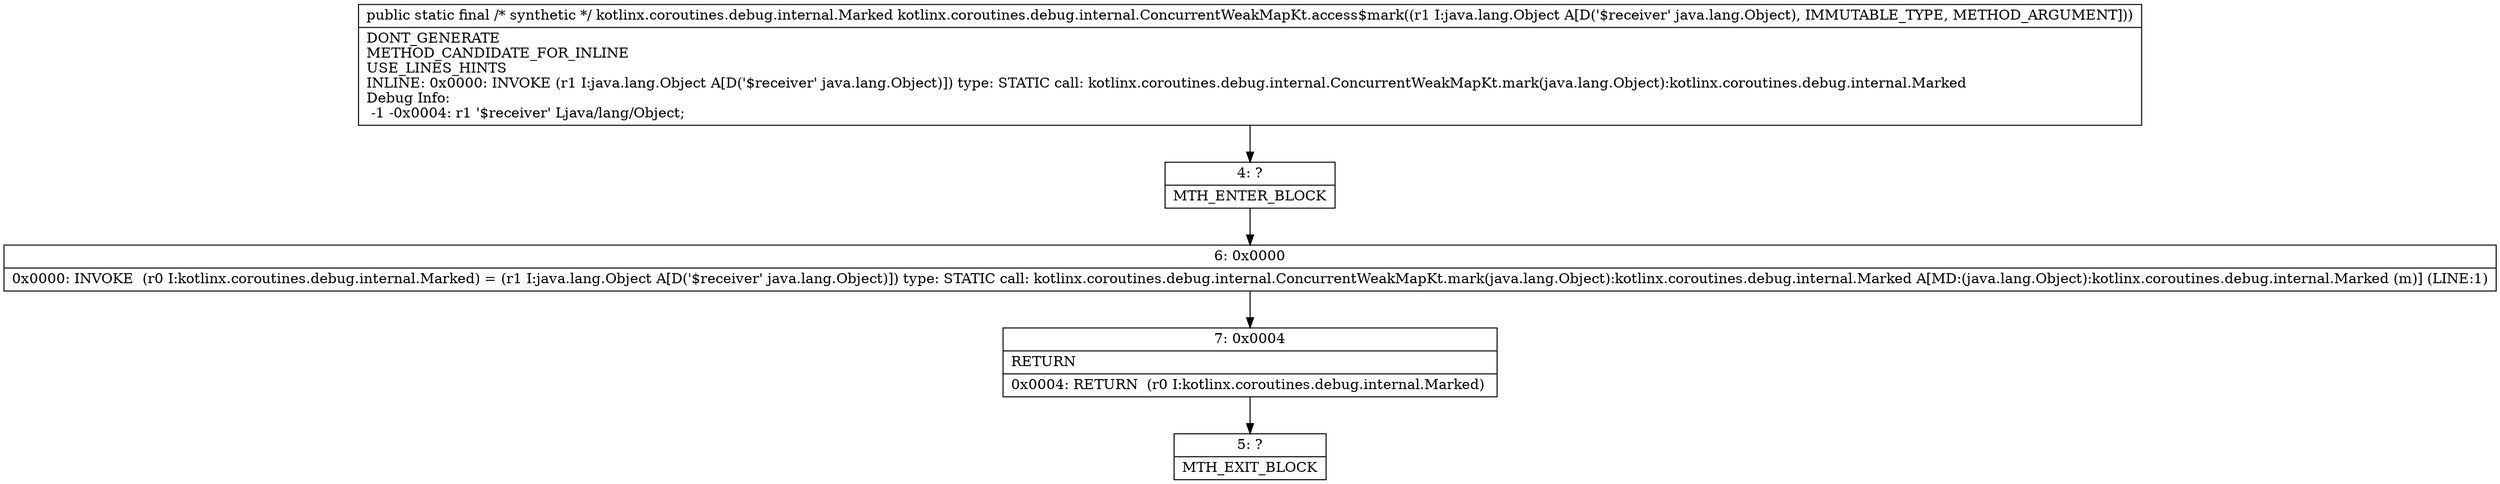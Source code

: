 digraph "CFG forkotlinx.coroutines.debug.internal.ConcurrentWeakMapKt.access$mark(Ljava\/lang\/Object;)Lkotlinx\/coroutines\/debug\/internal\/Marked;" {
Node_4 [shape=record,label="{4\:\ ?|MTH_ENTER_BLOCK\l}"];
Node_6 [shape=record,label="{6\:\ 0x0000|0x0000: INVOKE  (r0 I:kotlinx.coroutines.debug.internal.Marked) = (r1 I:java.lang.Object A[D('$receiver' java.lang.Object)]) type: STATIC call: kotlinx.coroutines.debug.internal.ConcurrentWeakMapKt.mark(java.lang.Object):kotlinx.coroutines.debug.internal.Marked A[MD:(java.lang.Object):kotlinx.coroutines.debug.internal.Marked (m)] (LINE:1)\l}"];
Node_7 [shape=record,label="{7\:\ 0x0004|RETURN\l|0x0004: RETURN  (r0 I:kotlinx.coroutines.debug.internal.Marked) \l}"];
Node_5 [shape=record,label="{5\:\ ?|MTH_EXIT_BLOCK\l}"];
MethodNode[shape=record,label="{public static final \/* synthetic *\/ kotlinx.coroutines.debug.internal.Marked kotlinx.coroutines.debug.internal.ConcurrentWeakMapKt.access$mark((r1 I:java.lang.Object A[D('$receiver' java.lang.Object), IMMUTABLE_TYPE, METHOD_ARGUMENT]))  | DONT_GENERATE\lMETHOD_CANDIDATE_FOR_INLINE\lUSE_LINES_HINTS\lINLINE: 0x0000: INVOKE  (r1 I:java.lang.Object A[D('$receiver' java.lang.Object)]) type: STATIC call: kotlinx.coroutines.debug.internal.ConcurrentWeakMapKt.mark(java.lang.Object):kotlinx.coroutines.debug.internal.Marked\lDebug Info:\l  \-1 \-0x0004: r1 '$receiver' Ljava\/lang\/Object;\l}"];
MethodNode -> Node_4;Node_4 -> Node_6;
Node_6 -> Node_7;
Node_7 -> Node_5;
}

